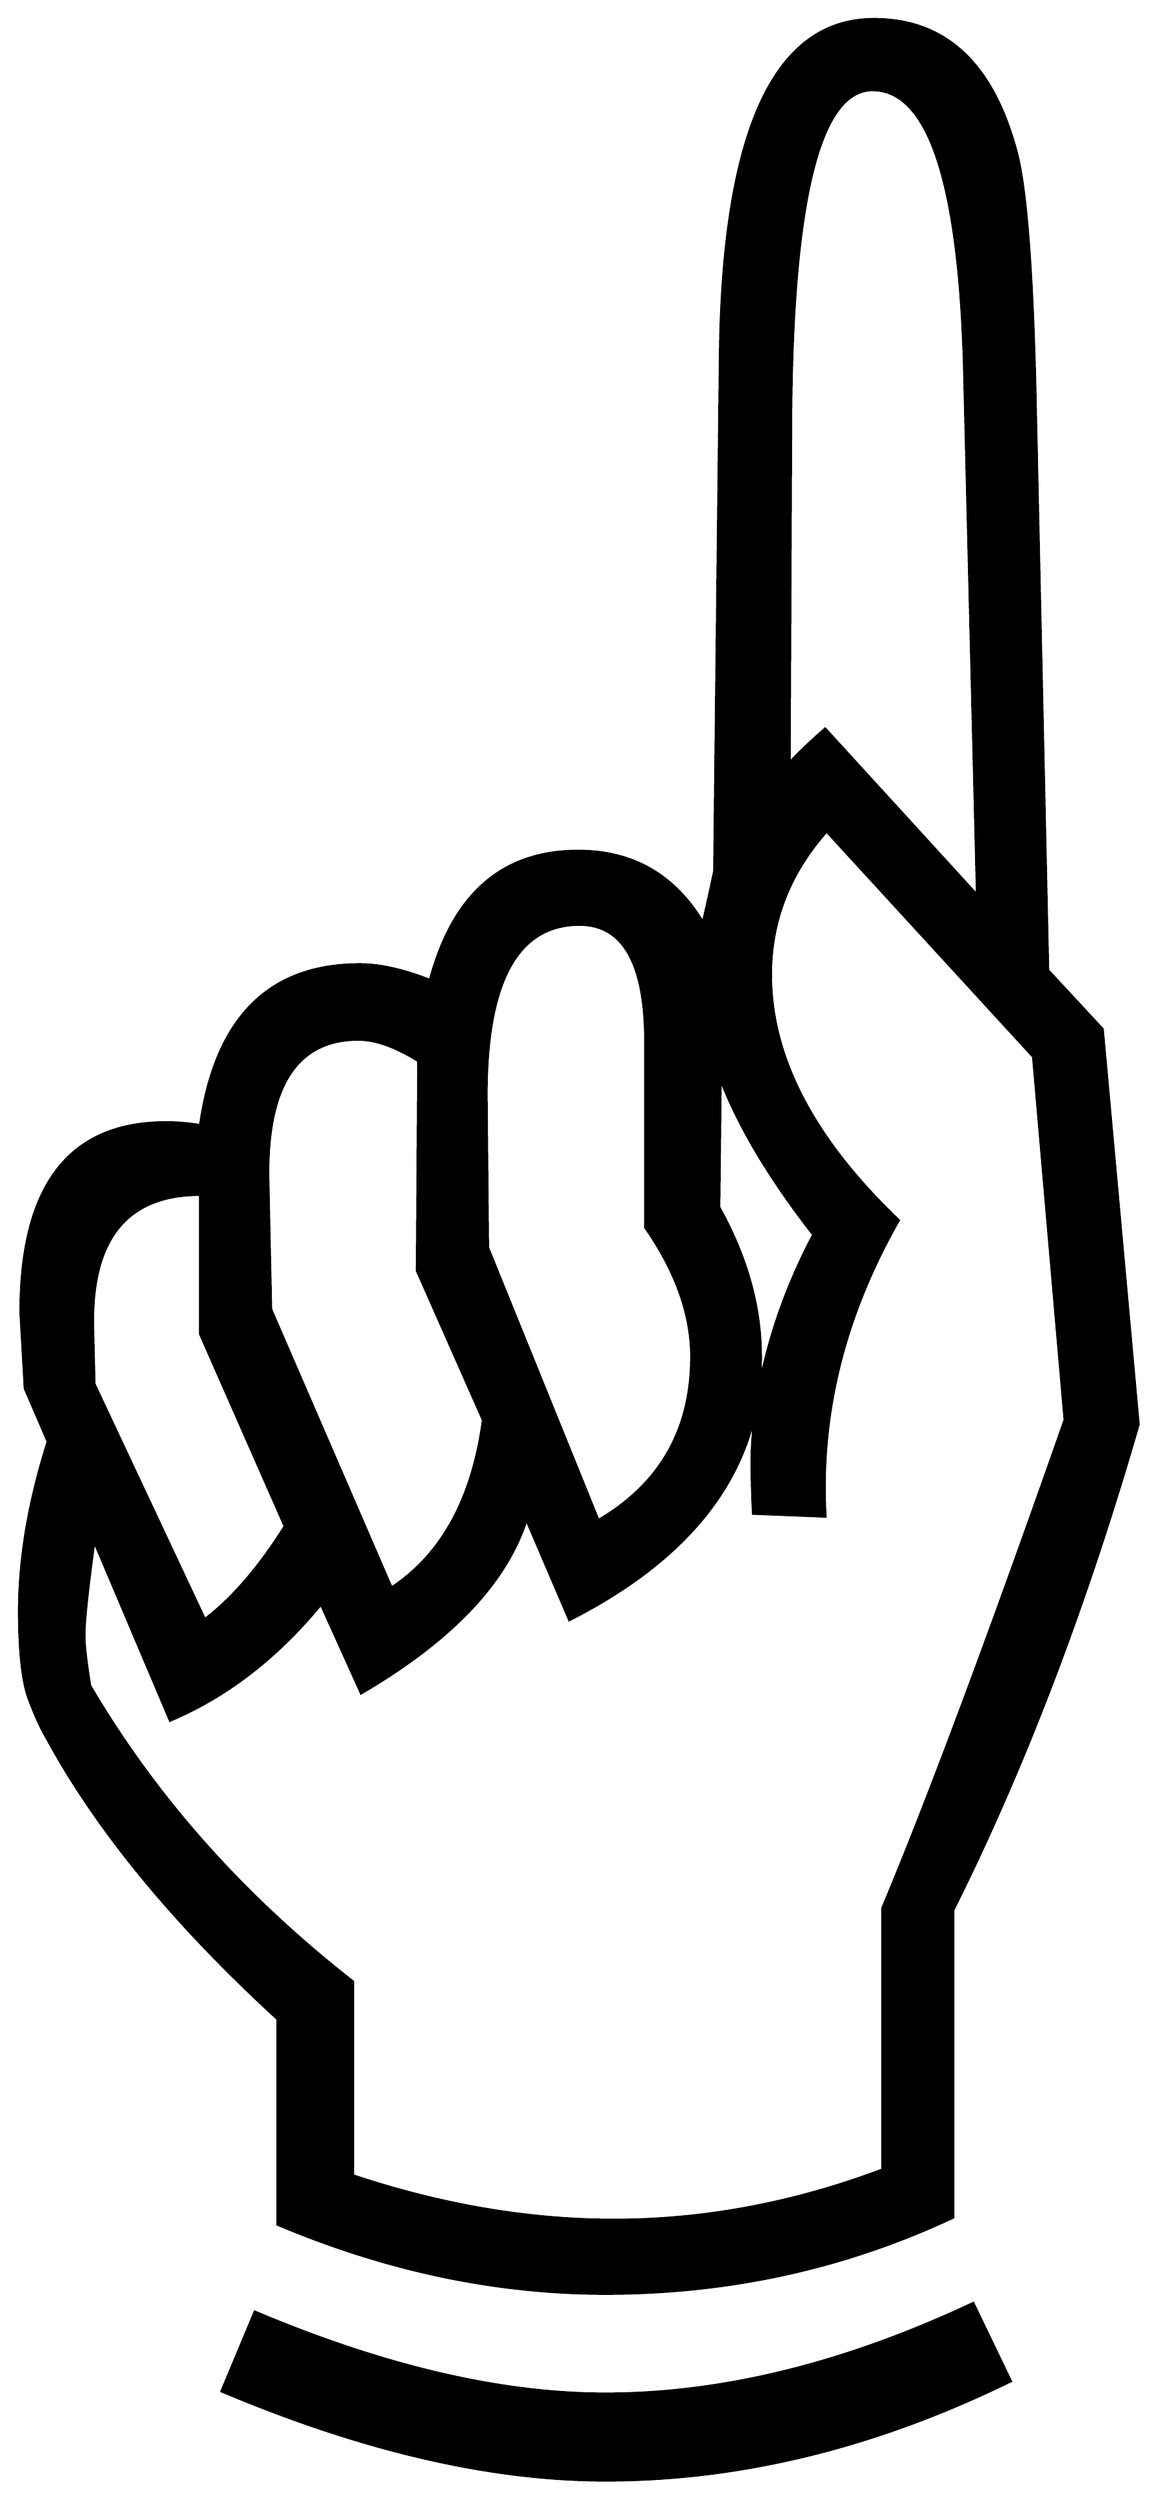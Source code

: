 


\begin{tikzpicture}[y=0.80pt, x=0.80pt, yscale=-1.0, xscale=1.0, inner sep=0pt, outer sep=0pt]
\begin{scope}[shift={(100.0,1732.0)},nonzero rule]
  \path[draw=.,fill=.,line width=1.600pt] (1419.0,-487.0) ..
    controls (1382.333,-360.333) and (1339.333,-247.667) ..
    (1290.0,-149.0) -- (1290.0,65.0) .. controls (1214.667,100.333)
    and (1134.0,118.0) .. (1048.0,118.0) .. controls
    (972.0,118.0) and (896.0,102.0) .. (820.0,70.0) --
    (820.0,-73.0) .. controls (747.333,-139.667) and (693.667,-205.0)
    .. (659.0,-269.0) .. controls (655.0,-275.667) and
    (650.667,-285.333) .. (646.0,-298.0) .. controls (642.0,-310.667)
    and (640.0,-330.333) .. (640.0,-357.0) .. controls
    (640.0,-393.667) and (646.667,-433.0) .. (660.0,-475.0) --
    (644.0,-512.0) .. controls (642.0,-547.333) and (641.0,-565.0)
    .. (641.0,-565.0) .. controls (641.0,-653.0) and
    (674.667,-697.0) .. (742.0,-697.0) .. controls (750.0,-697.0)
    and (758.0,-696.333) .. (766.0,-695.0) .. controls
    (776.667,-769.667) and (813.667,-807.0) .. (877.0,-807.0) ..
    controls (891.0,-807.0) and (907.333,-803.333) .. (926.0,-796.0)
    .. controls (942.0,-856.0) and (976.333,-886.0) ..
    (1029.0,-886.0) .. controls (1067.0,-886.0) and
    (1096.0,-869.333) .. (1116.0,-836.0) .. controls
    (1118.667,-847.333) and (1121.333,-859.333) .. (1124.0,-872.0) --
    (1128.0,-1232.0) .. controls (1130.0,-1387.333) and
    (1165.667,-1465.0) .. (1235.0,-1465.0) .. controls
    (1285.667,-1465.0) and (1319.0,-1433.0) .. (1335.0,-1369.0) ..
    controls (1341.0,-1343.0) and (1345.0,-1290.667) ..
    (1347.0,-1212.0) -- (1356.0,-803.0) -- (1394.0,-762.0) --
    (1419.0,-487.0) -- cycle(1330.0,179.0) .. controls
    (1236.0,225.0) and (1142.0,248.0) .. (1048.0,248.0) ..
    controls (968.0,248.0) and (879.0,227.333) .. (781.0,186.0) --
    (804.0,131.0) .. controls (894.0,169.0) and (975.333,188.0) ..
    (1048.0,188.0) .. controls (1129.333,188.0) and (1214.667,167.0)
    .. (1304.0,125.0) -- (1330.0,179.0) -- cycle(1307.0,-855.0)
    -- (1298.0,-1221.0) .. controls (1294.667,-1351.0) and
    (1273.333,-1416.0) .. (1234.0,-1416.0) .. controls
    (1196.0,-1416.0) and (1177.0,-1335.333) .. (1177.0,-1174.0) ..
    controls (1177.0,-1174.667) and (1176.667,-1099.0) ..
    (1176.0,-947.0) .. controls (1182.0,-953.667) and
    (1190.333,-961.667) .. (1201.0,-971.0) -- (1307.0,-855.0) --
    cycle(1193.0,-619.0) .. controls (1162.333,-658.333) and
    (1140.667,-694.667) .. (1128.0,-728.0) -- (1127.0,-638.0) ..
    controls (1146.333,-603.333) and (1156.0,-568.667) ..
    (1156.0,-534.0) .. controls (1156.0,-524.0) and
    (1155.667,-516.333) .. (1155.0,-511.0) .. controls
    (1161.667,-547.667) and (1174.333,-583.667) .. (1193.0,-619.0) --
    cycle(1108.0,-534.0) .. controls (1108.0,-563.333) and
    (1097.333,-593.333) .. (1076.0,-624.0) -- (1076.0,-753.0) ..
    controls (1076.0,-807.667) and (1060.667,-835.0) ..
    (1030.0,-835.0) .. controls (986.667,-835.0) and
    (965.0,-795.333) .. (965.0,-716.0) .. controls (965.0,-716.0)
    and (965.333,-680.667) .. (966.0,-610.0) -- (1043.0,-420.0) ..
    controls (1086.333,-445.333) and (1108.0,-483.333) ..
    (1108.0,-534.0) -- cycle(963.0,-490.0) -- (917.0,-594.0) --
    (918.0,-740.0) .. controls (902.0,-750.0) and (888.0,-755.0)
    .. (876.0,-755.0) .. controls (834.0,-755.0) and
    (813.0,-724.0) .. (813.0,-662.0) .. controls (813.0,-658.667)
    and (813.667,-627.0) .. (815.0,-567.0) -- (899.0,-373.0) ..
    controls (934.333,-396.333) and (955.667,-435.333) .. (963.0,-490.0)
    -- cycle(1368.0,-490.0) -- (1346.0,-743.0) --
    (1202.0,-900.0) .. controls (1176.0,-870.667) and
    (1163.0,-837.333) .. (1163.0,-800.0) .. controls
    (1163.0,-742.667) and (1192.667,-685.667) .. (1252.0,-629.0) ..
    controls (1214.0,-562.333) and (1197.0,-493.667) ..
    (1201.0,-423.0) -- (1151.0,-425.0) .. controls
    (1150.333,-440.333) and (1150.0,-452.0) .. (1150.0,-460.0) ..
    controls (1150.0,-471.333) and (1151.0,-484.333) ..
    (1153.0,-499.0) .. controls (1141.0,-438.333) and
    (1097.667,-389.0) .. (1023.0,-351.0) -- (993.0,-421.0) ..
    controls (979.0,-377.0) and (940.667,-336.667) .. (878.0,-300.0)
    -- (850.0,-362.0) .. controls (819.333,-324.667) and
    (784.333,-297.667) .. (745.0,-281.0) -- (692.0,-406.0) ..
    controls (687.333,-372.0) and (685.0,-350.0) .. (685.0,-340.0)
    .. controls (685.0,-333.333) and (686.333,-321.667) ..
    (689.0,-305.0) .. controls (734.333,-227.667) and (795.333,-159.0)
    .. (872.0,-99.0) -- (872.0,36.0) .. controls (934.0,56.667)
    and (994.667,67.0) .. (1054.0,67.0) .. controls (1116.667,67.0)
    and (1179.0,55.333) .. (1241.0,32.0) -- (1241.0,-150.0) ..
    controls (1272.333,-224.667) and (1314.667,-338.0) ..
    (1368.0,-490.0) -- cycle(825.0,-416.0) -- (766.0,-550.0) --
    (766.0,-647.0) .. controls (716.0,-647.0) and (691.0,-617.667)
    .. (691.0,-559.0) .. controls (691.0,-555.667) and
    (691.333,-541.0) .. (692.0,-515.0) -- (769.0,-351.0) ..
    controls (788.333,-365.667) and (807.0,-387.333) .. (825.0,-416.0)
    -- cycle;
\end{scope}

\end{tikzpicture}

